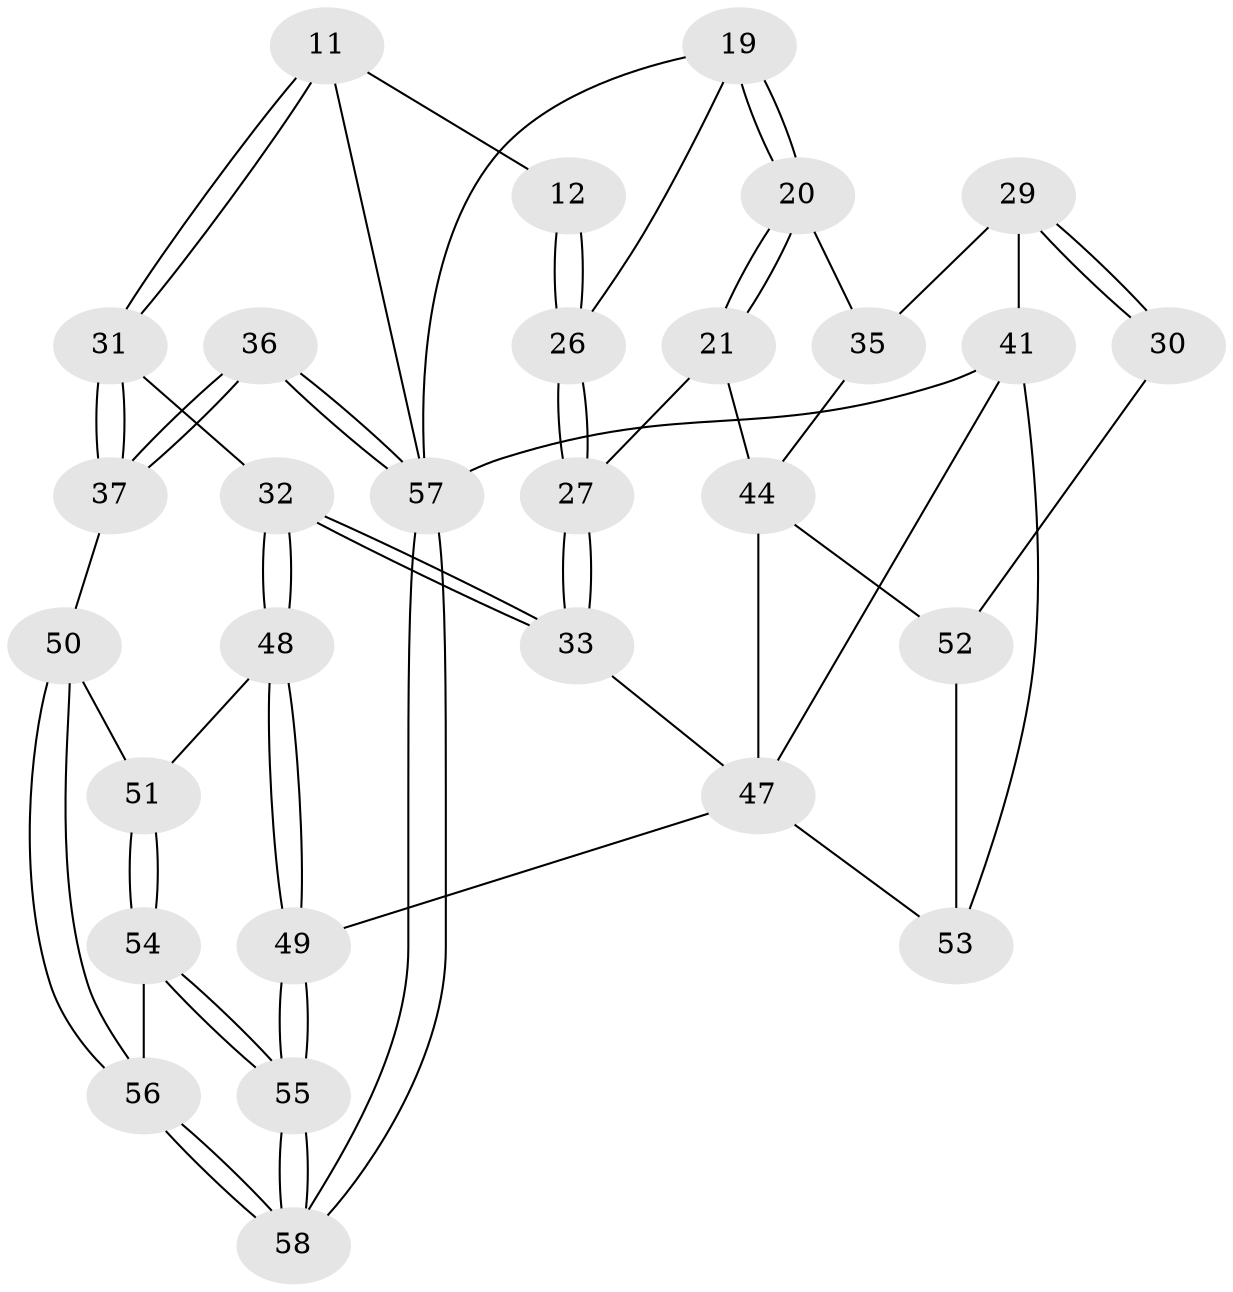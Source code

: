 // original degree distribution, {3: 0.034482758620689655, 5: 0.4827586206896552, 4: 0.25862068965517243, 6: 0.22413793103448276}
// Generated by graph-tools (version 1.1) at 2025/06/03/04/25 22:06:29]
// undirected, 29 vertices, 65 edges
graph export_dot {
graph [start="1"]
  node [color=gray90,style=filled];
  11 [pos="+1+0.3120087019803552"];
  12 [pos="+0.9902716937847319+0.30304040884989164"];
  19 [pos="+0.7501420722288957+0.23426309708129797",super="+8"];
  20 [pos="+0.5782398733997656+0.30028058988478884",super="+15+9"];
  21 [pos="+0.5725881433652635+0.3234428179058429"];
  26 [pos="+0.7855224724739868+0.4071905329865987",super="+25+13"];
  27 [pos="+0.7808671025810119+0.41669229135165"];
  29 [pos="+0+0.4981006323985866",super="+17+28"];
  30 [pos="+0+0.5145269115623633"];
  31 [pos="+0.7948770841058195+0.5969407342105764"];
  32 [pos="+0.7764059622470704+0.5913039320162263"];
  33 [pos="+0.7752117351948936+0.590626120750945"];
  35 [pos="+0.2030143718489128+0.5581251719804929",super="+24+16+14"];
  36 [pos="+1+0.6741773322269028"];
  37 [pos="+1+0.6916198665451587"];
  41 [pos="+0+1",super="+3"];
  44 [pos="+0.15296084072324118+0.7320102006473068",super="+43+42"];
  47 [pos="+0.38759604462460484+1",super="+46+45"];
  48 [pos="+0.7430385275373296+0.7945127723798671"];
  49 [pos="+0.5655667153558593+1"];
  50 [pos="+0.9360706712425418+0.7934070515913124"];
  51 [pos="+0.8415973165948655+0.852057018384819"];
  52 [pos="+0.08312744347749301+0.8429920332741812",super="+39"];
  53 [pos="+0.13302248113364815+0.8911413129183728",super="+40"];
  54 [pos="+0.7739851627189508+0.9219408580065829"];
  55 [pos="+0.5707347481445766+1"];
  56 [pos="+0.924513869686034+0.9485008032665864"];
  57 [pos="+1+1",super="+2+10"];
  58 [pos="+0.994878357938437+1"];
  11 -- 12;
  11 -- 31;
  11 -- 31;
  11 -- 57;
  12 -- 26 [weight=2];
  12 -- 26;
  19 -- 20 [weight=2];
  19 -- 20;
  19 -- 26 [weight=2];
  19 -- 57;
  20 -- 21;
  20 -- 21;
  20 -- 35 [weight=2];
  21 -- 27;
  21 -- 44;
  26 -- 27;
  26 -- 27;
  27 -- 33;
  27 -- 33;
  29 -- 30 [weight=2];
  29 -- 30;
  29 -- 35 [weight=3];
  29 -- 41 [weight=2];
  30 -- 52;
  31 -- 32;
  31 -- 37;
  31 -- 37;
  32 -- 33;
  32 -- 33;
  32 -- 48;
  32 -- 48;
  33 -- 47;
  35 -- 44 [weight=2];
  36 -- 37;
  36 -- 37;
  36 -- 57 [weight=2];
  36 -- 57;
  37 -- 50;
  41 -- 57 [weight=2];
  41 -- 53;
  41 -- 47;
  44 -- 52 [weight=2];
  44 -- 47 [weight=2];
  47 -- 53;
  47 -- 49;
  48 -- 49;
  48 -- 49;
  48 -- 51;
  49 -- 55;
  49 -- 55;
  50 -- 51;
  50 -- 56;
  50 -- 56;
  51 -- 54;
  51 -- 54;
  52 -- 53 [weight=2];
  54 -- 55;
  54 -- 55;
  54 -- 56;
  55 -- 58;
  55 -- 58;
  56 -- 58;
  56 -- 58;
  57 -- 58;
  57 -- 58;
}

